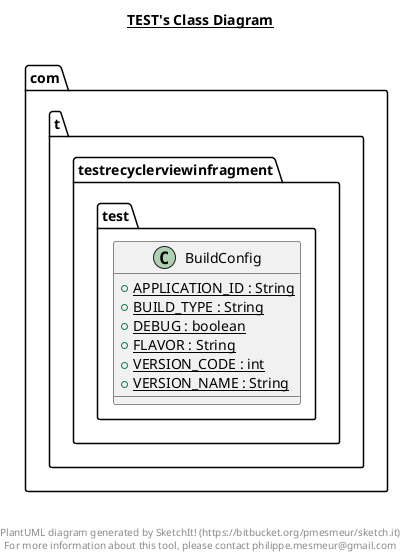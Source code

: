 @startuml

title __TEST's Class Diagram__\n

  namespace com.t.testrecyclerviewinfragment {
    namespace test {
      class com.t.testrecyclerviewinfragment.test.BuildConfig {
          {static} + APPLICATION_ID : String
          {static} + BUILD_TYPE : String
          {static} + DEBUG : boolean
          {static} + FLAVOR : String
          {static} + VERSION_CODE : int
          {static} + VERSION_NAME : String
      }
    }
  }
  



right footer


PlantUML diagram generated by SketchIt! (https://bitbucket.org/pmesmeur/sketch.it)
For more information about this tool, please contact philippe.mesmeur@gmail.com
endfooter

@enduml
